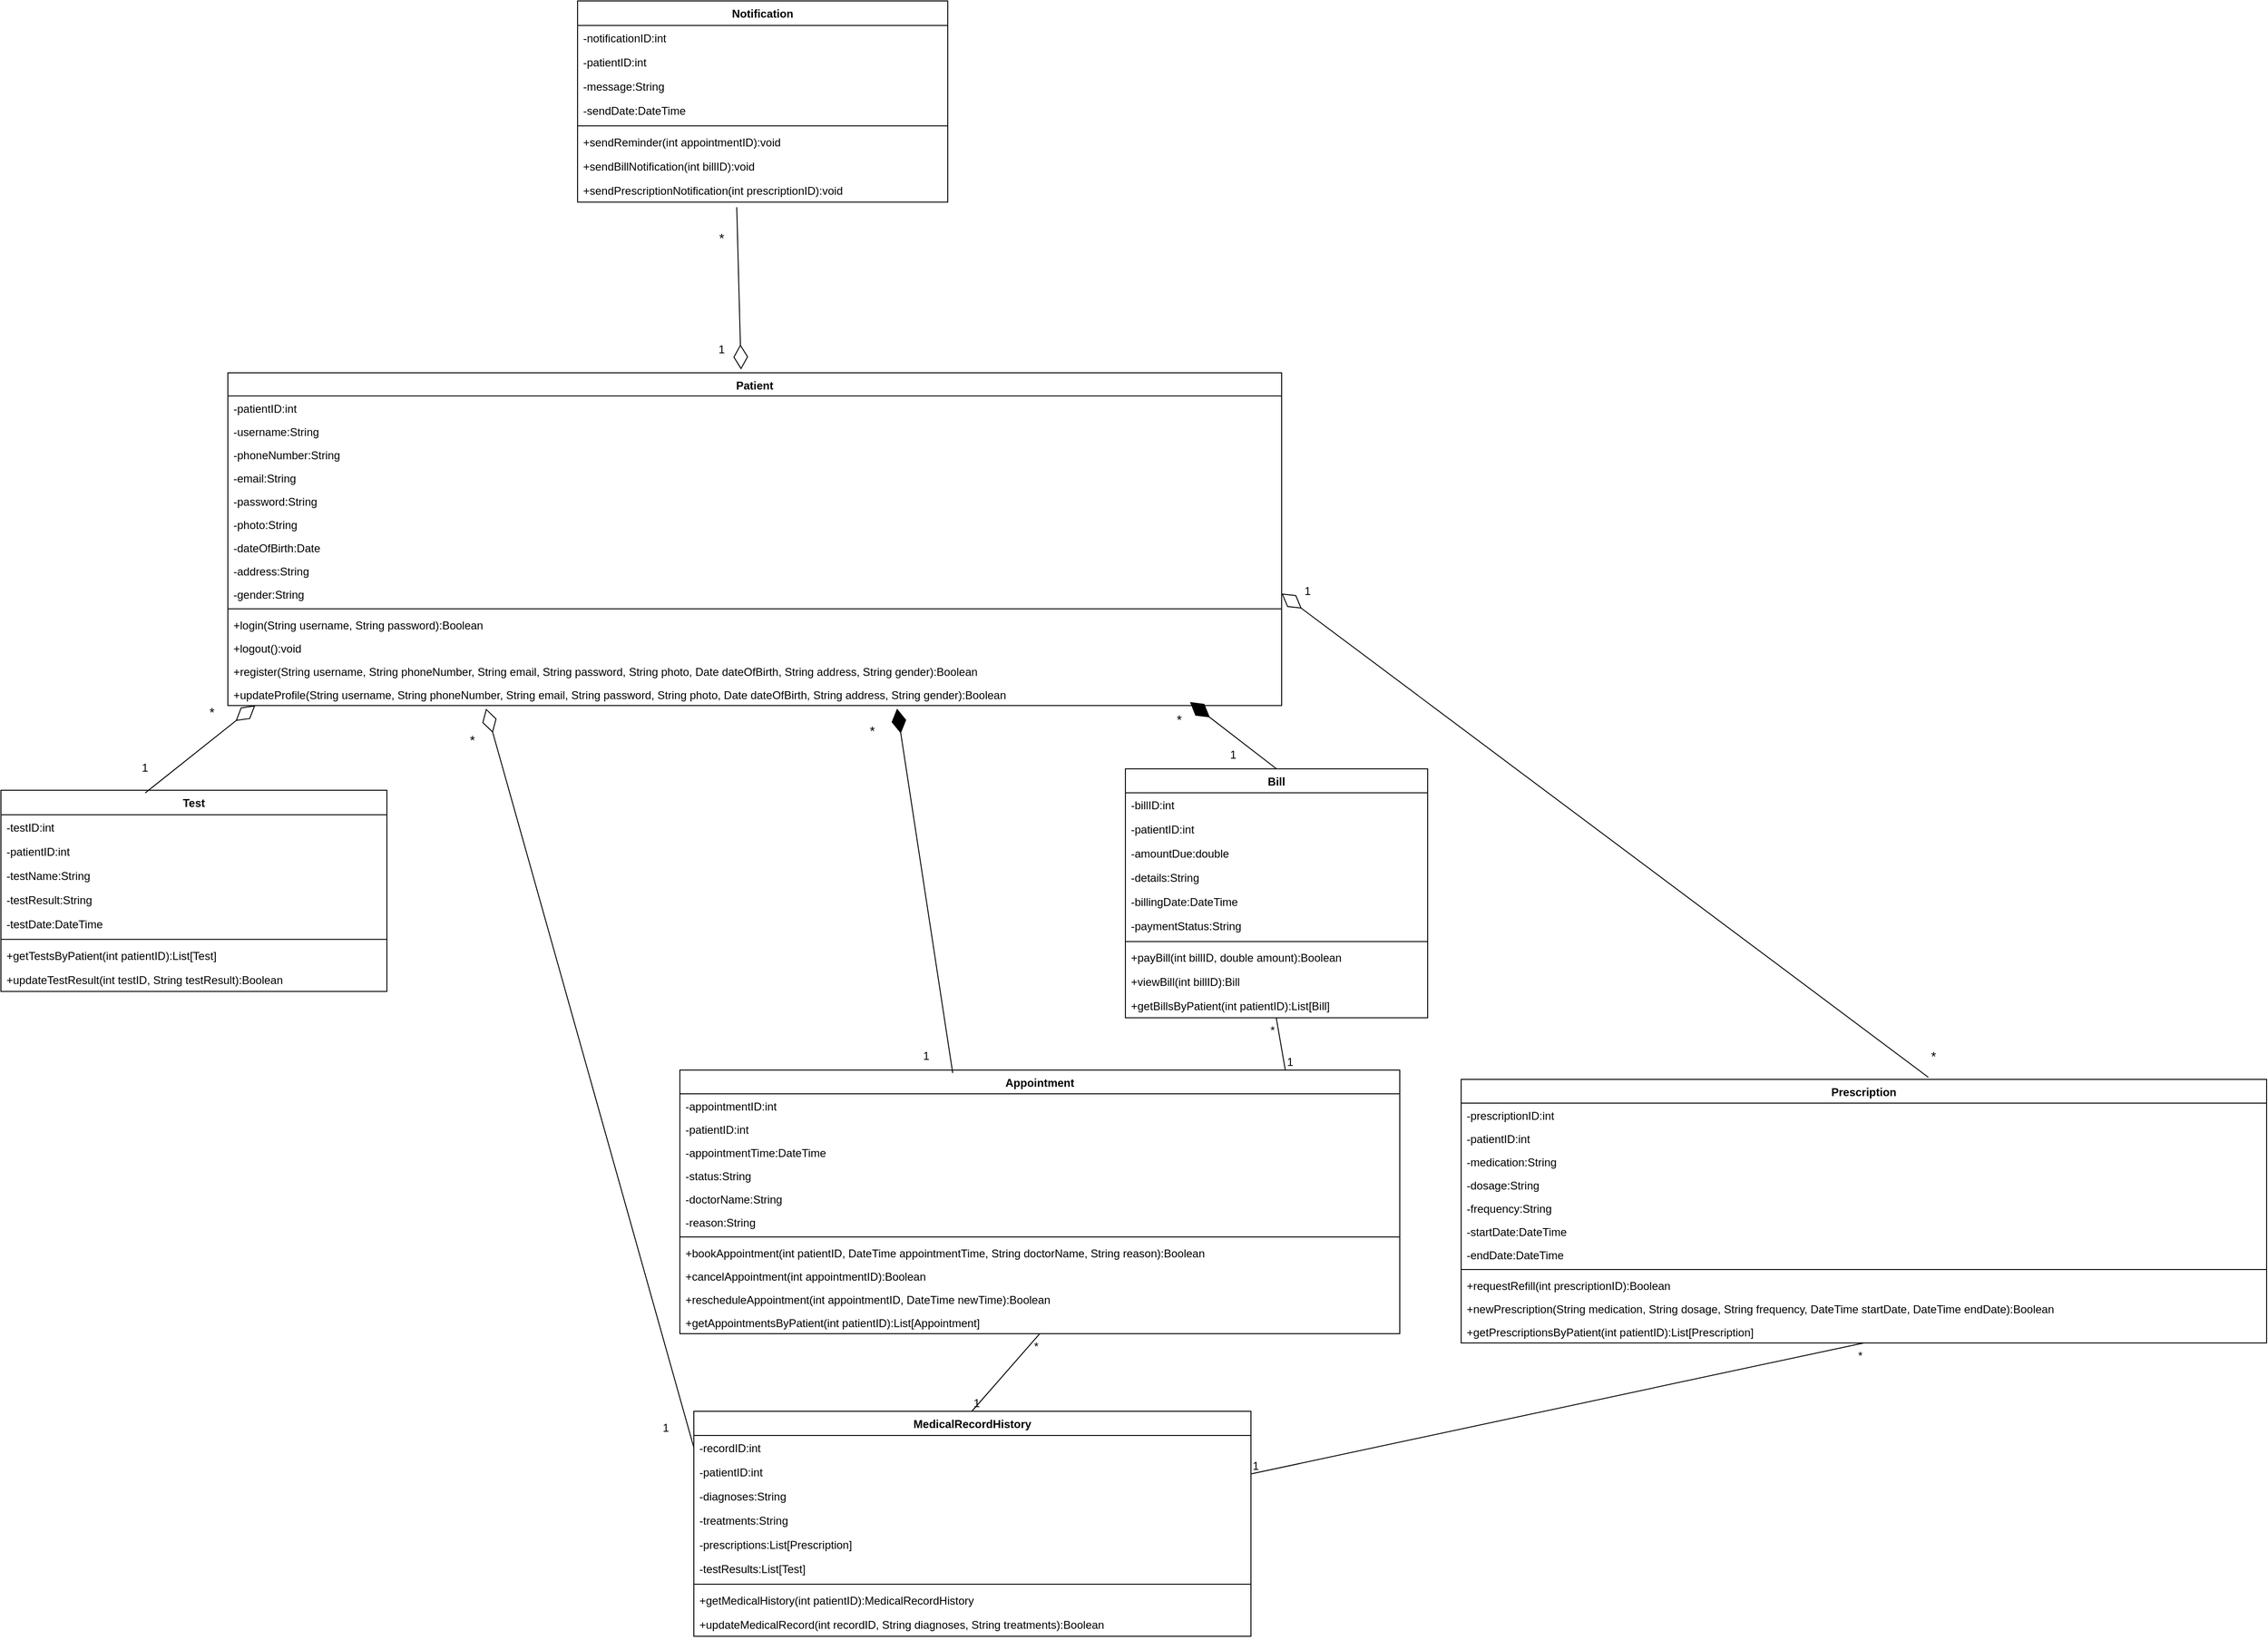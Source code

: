 <mxfile version="22.1.11" type="device">
  <diagram name="第 1 页" id="Pl20I28yWBVB3-L0aCYP">
    <mxGraphModel dx="1195" dy="1791" grid="1" gridSize="10" guides="1" tooltips="1" connect="1" arrows="1" fold="1" page="1" pageScale="1" pageWidth="827" pageHeight="1169" math="0" shadow="0">
      <root>
        <mxCell id="0" />
        <mxCell id="1" parent="0" />
        <mxCell id="skcRQjhj_6bjSyMf3CT0-72" value="Patient" style="swimlane;fontStyle=1;align=center;verticalAlign=top;childLayout=stackLayout;horizontal=1;startSize=24.929;horizontalStack=0;resizeParent=1;resizeParentMax=0;resizeLast=0;collapsible=0;marginBottom=0;" vertex="1" parent="1">
          <mxGeometry x="264" y="20" width="1133" height="357.929" as="geometry" />
        </mxCell>
        <mxCell id="skcRQjhj_6bjSyMf3CT0-73" value="-patientID:int " style="text;strokeColor=none;fillColor=none;align=left;verticalAlign=top;spacingLeft=4;spacingRight=4;overflow=hidden;rotatable=0;points=[[0,0.5],[1,0.5]];portConstraint=eastwest;" vertex="1" parent="skcRQjhj_6bjSyMf3CT0-72">
          <mxGeometry y="24.929" width="1133" height="25" as="geometry" />
        </mxCell>
        <mxCell id="skcRQjhj_6bjSyMf3CT0-74" value="-username:String " style="text;strokeColor=none;fillColor=none;align=left;verticalAlign=top;spacingLeft=4;spacingRight=4;overflow=hidden;rotatable=0;points=[[0,0.5],[1,0.5]];portConstraint=eastwest;" vertex="1" parent="skcRQjhj_6bjSyMf3CT0-72">
          <mxGeometry y="49.929" width="1133" height="25" as="geometry" />
        </mxCell>
        <mxCell id="skcRQjhj_6bjSyMf3CT0-75" value="-phoneNumber:String " style="text;strokeColor=none;fillColor=none;align=left;verticalAlign=top;spacingLeft=4;spacingRight=4;overflow=hidden;rotatable=0;points=[[0,0.5],[1,0.5]];portConstraint=eastwest;" vertex="1" parent="skcRQjhj_6bjSyMf3CT0-72">
          <mxGeometry y="74.929" width="1133" height="25" as="geometry" />
        </mxCell>
        <mxCell id="skcRQjhj_6bjSyMf3CT0-76" value="-email:String " style="text;strokeColor=none;fillColor=none;align=left;verticalAlign=top;spacingLeft=4;spacingRight=4;overflow=hidden;rotatable=0;points=[[0,0.5],[1,0.5]];portConstraint=eastwest;" vertex="1" parent="skcRQjhj_6bjSyMf3CT0-72">
          <mxGeometry y="99.929" width="1133" height="25" as="geometry" />
        </mxCell>
        <mxCell id="skcRQjhj_6bjSyMf3CT0-77" value="-password:String " style="text;strokeColor=none;fillColor=none;align=left;verticalAlign=top;spacingLeft=4;spacingRight=4;overflow=hidden;rotatable=0;points=[[0,0.5],[1,0.5]];portConstraint=eastwest;" vertex="1" parent="skcRQjhj_6bjSyMf3CT0-72">
          <mxGeometry y="124.929" width="1133" height="25" as="geometry" />
        </mxCell>
        <mxCell id="skcRQjhj_6bjSyMf3CT0-78" value="-photo:String " style="text;strokeColor=none;fillColor=none;align=left;verticalAlign=top;spacingLeft=4;spacingRight=4;overflow=hidden;rotatable=0;points=[[0,0.5],[1,0.5]];portConstraint=eastwest;" vertex="1" parent="skcRQjhj_6bjSyMf3CT0-72">
          <mxGeometry y="149.929" width="1133" height="25" as="geometry" />
        </mxCell>
        <mxCell id="skcRQjhj_6bjSyMf3CT0-79" value="-dateOfBirth:Date " style="text;strokeColor=none;fillColor=none;align=left;verticalAlign=top;spacingLeft=4;spacingRight=4;overflow=hidden;rotatable=0;points=[[0,0.5],[1,0.5]];portConstraint=eastwest;" vertex="1" parent="skcRQjhj_6bjSyMf3CT0-72">
          <mxGeometry y="174.929" width="1133" height="25" as="geometry" />
        </mxCell>
        <mxCell id="skcRQjhj_6bjSyMf3CT0-80" value="-address:String " style="text;strokeColor=none;fillColor=none;align=left;verticalAlign=top;spacingLeft=4;spacingRight=4;overflow=hidden;rotatable=0;points=[[0,0.5],[1,0.5]];portConstraint=eastwest;" vertex="1" parent="skcRQjhj_6bjSyMf3CT0-72">
          <mxGeometry y="199.929" width="1133" height="25" as="geometry" />
        </mxCell>
        <mxCell id="skcRQjhj_6bjSyMf3CT0-81" value="-gender:String " style="text;strokeColor=none;fillColor=none;align=left;verticalAlign=top;spacingLeft=4;spacingRight=4;overflow=hidden;rotatable=0;points=[[0,0.5],[1,0.5]];portConstraint=eastwest;" vertex="1" parent="skcRQjhj_6bjSyMf3CT0-72">
          <mxGeometry y="224.929" width="1133" height="25" as="geometry" />
        </mxCell>
        <mxCell id="skcRQjhj_6bjSyMf3CT0-82" style="line;strokeWidth=1;fillColor=none;align=left;verticalAlign=middle;spacingTop=-1;spacingLeft=3;spacingRight=3;rotatable=0;labelPosition=right;points=[];portConstraint=eastwest;strokeColor=inherit;" vertex="1" parent="skcRQjhj_6bjSyMf3CT0-72">
          <mxGeometry y="249.929" width="1133" height="8" as="geometry" />
        </mxCell>
        <mxCell id="skcRQjhj_6bjSyMf3CT0-83" value="+login(String username, String password):Boolean " style="text;strokeColor=none;fillColor=none;align=left;verticalAlign=top;spacingLeft=4;spacingRight=4;overflow=hidden;rotatable=0;points=[[0,0.5],[1,0.5]];portConstraint=eastwest;" vertex="1" parent="skcRQjhj_6bjSyMf3CT0-72">
          <mxGeometry y="257.929" width="1133" height="25" as="geometry" />
        </mxCell>
        <mxCell id="skcRQjhj_6bjSyMf3CT0-84" value="+logout():void " style="text;strokeColor=none;fillColor=none;align=left;verticalAlign=top;spacingLeft=4;spacingRight=4;overflow=hidden;rotatable=0;points=[[0,0.5],[1,0.5]];portConstraint=eastwest;" vertex="1" parent="skcRQjhj_6bjSyMf3CT0-72">
          <mxGeometry y="282.929" width="1133" height="25" as="geometry" />
        </mxCell>
        <mxCell id="skcRQjhj_6bjSyMf3CT0-85" value="+register(String username, String phoneNumber, String email, String password, String photo, Date dateOfBirth, String address, String gender):Boolean " style="text;strokeColor=none;fillColor=none;align=left;verticalAlign=top;spacingLeft=4;spacingRight=4;overflow=hidden;rotatable=0;points=[[0,0.5],[1,0.5]];portConstraint=eastwest;" vertex="1" parent="skcRQjhj_6bjSyMf3CT0-72">
          <mxGeometry y="307.929" width="1133" height="25" as="geometry" />
        </mxCell>
        <mxCell id="skcRQjhj_6bjSyMf3CT0-86" value="+updateProfile(String username, String phoneNumber, String email, String password, String photo, Date dateOfBirth, String address, String gender):Boolean " style="text;strokeColor=none;fillColor=none;align=left;verticalAlign=top;spacingLeft=4;spacingRight=4;overflow=hidden;rotatable=0;points=[[0,0.5],[1,0.5]];portConstraint=eastwest;" vertex="1" parent="skcRQjhj_6bjSyMf3CT0-72">
          <mxGeometry y="332.929" width="1133" height="25" as="geometry" />
        </mxCell>
        <mxCell id="skcRQjhj_6bjSyMf3CT0-87" value="Test" style="swimlane;fontStyle=1;align=center;verticalAlign=top;childLayout=stackLayout;horizontal=1;startSize=26.375;horizontalStack=0;resizeParent=1;resizeParentMax=0;resizeLast=0;collapsible=0;marginBottom=0;" vertex="1" parent="1">
          <mxGeometry x="20" y="469" width="415" height="216.375" as="geometry" />
        </mxCell>
        <mxCell id="skcRQjhj_6bjSyMf3CT0-88" value="-testID:int " style="text;strokeColor=none;fillColor=none;align=left;verticalAlign=top;spacingLeft=4;spacingRight=4;overflow=hidden;rotatable=0;points=[[0,0.5],[1,0.5]];portConstraint=eastwest;" vertex="1" parent="skcRQjhj_6bjSyMf3CT0-87">
          <mxGeometry y="26.375" width="415" height="26" as="geometry" />
        </mxCell>
        <mxCell id="skcRQjhj_6bjSyMf3CT0-89" value="-patientID:int " style="text;strokeColor=none;fillColor=none;align=left;verticalAlign=top;spacingLeft=4;spacingRight=4;overflow=hidden;rotatable=0;points=[[0,0.5],[1,0.5]];portConstraint=eastwest;" vertex="1" parent="skcRQjhj_6bjSyMf3CT0-87">
          <mxGeometry y="52.375" width="415" height="26" as="geometry" />
        </mxCell>
        <mxCell id="skcRQjhj_6bjSyMf3CT0-90" value="-testName:String " style="text;strokeColor=none;fillColor=none;align=left;verticalAlign=top;spacingLeft=4;spacingRight=4;overflow=hidden;rotatable=0;points=[[0,0.5],[1,0.5]];portConstraint=eastwest;" vertex="1" parent="skcRQjhj_6bjSyMf3CT0-87">
          <mxGeometry y="78.375" width="415" height="26" as="geometry" />
        </mxCell>
        <mxCell id="skcRQjhj_6bjSyMf3CT0-91" value="-testResult:String " style="text;strokeColor=none;fillColor=none;align=left;verticalAlign=top;spacingLeft=4;spacingRight=4;overflow=hidden;rotatable=0;points=[[0,0.5],[1,0.5]];portConstraint=eastwest;" vertex="1" parent="skcRQjhj_6bjSyMf3CT0-87">
          <mxGeometry y="104.375" width="415" height="26" as="geometry" />
        </mxCell>
        <mxCell id="skcRQjhj_6bjSyMf3CT0-92" value="-testDate:DateTime " style="text;strokeColor=none;fillColor=none;align=left;verticalAlign=top;spacingLeft=4;spacingRight=4;overflow=hidden;rotatable=0;points=[[0,0.5],[1,0.5]];portConstraint=eastwest;" vertex="1" parent="skcRQjhj_6bjSyMf3CT0-87">
          <mxGeometry y="130.375" width="415" height="26" as="geometry" />
        </mxCell>
        <mxCell id="skcRQjhj_6bjSyMf3CT0-93" style="line;strokeWidth=1;fillColor=none;align=left;verticalAlign=middle;spacingTop=-1;spacingLeft=3;spacingRight=3;rotatable=0;labelPosition=right;points=[];portConstraint=eastwest;strokeColor=inherit;" vertex="1" parent="skcRQjhj_6bjSyMf3CT0-87">
          <mxGeometry y="156.375" width="415" height="8" as="geometry" />
        </mxCell>
        <mxCell id="skcRQjhj_6bjSyMf3CT0-94" value="+getTestsByPatient(int patientID):List[Test] " style="text;strokeColor=none;fillColor=none;align=left;verticalAlign=top;spacingLeft=4;spacingRight=4;overflow=hidden;rotatable=0;points=[[0,0.5],[1,0.5]];portConstraint=eastwest;" vertex="1" parent="skcRQjhj_6bjSyMf3CT0-87">
          <mxGeometry y="164.375" width="415" height="26" as="geometry" />
        </mxCell>
        <mxCell id="skcRQjhj_6bjSyMf3CT0-95" value="+updateTestResult(int testID, String testResult):Boolean " style="text;strokeColor=none;fillColor=none;align=left;verticalAlign=top;spacingLeft=4;spacingRight=4;overflow=hidden;rotatable=0;points=[[0,0.5],[1,0.5]];portConstraint=eastwest;" vertex="1" parent="skcRQjhj_6bjSyMf3CT0-87">
          <mxGeometry y="190.375" width="415" height="26" as="geometry" />
        </mxCell>
        <mxCell id="skcRQjhj_6bjSyMf3CT0-96" value="Bill" style="swimlane;fontStyle=1;align=center;verticalAlign=top;childLayout=stackLayout;horizontal=1;startSize=25.7;horizontalStack=0;resizeParent=1;resizeParentMax=0;resizeLast=0;collapsible=0;marginBottom=0;" vertex="1" parent="1">
          <mxGeometry x="1229" y="446" width="325" height="267.7" as="geometry" />
        </mxCell>
        <mxCell id="skcRQjhj_6bjSyMf3CT0-97" value="-billID:int" style="text;strokeColor=none;fillColor=none;align=left;verticalAlign=top;spacingLeft=4;spacingRight=4;overflow=hidden;rotatable=0;points=[[0,0.5],[1,0.5]];portConstraint=eastwest;" vertex="1" parent="skcRQjhj_6bjSyMf3CT0-96">
          <mxGeometry y="25.7" width="325" height="26" as="geometry" />
        </mxCell>
        <mxCell id="skcRQjhj_6bjSyMf3CT0-98" value="-patientID:int " style="text;strokeColor=none;fillColor=none;align=left;verticalAlign=top;spacingLeft=4;spacingRight=4;overflow=hidden;rotatable=0;points=[[0,0.5],[1,0.5]];portConstraint=eastwest;" vertex="1" parent="skcRQjhj_6bjSyMf3CT0-96">
          <mxGeometry y="51.7" width="325" height="26" as="geometry" />
        </mxCell>
        <mxCell id="skcRQjhj_6bjSyMf3CT0-99" value="-amountDue:double " style="text;strokeColor=none;fillColor=none;align=left;verticalAlign=top;spacingLeft=4;spacingRight=4;overflow=hidden;rotatable=0;points=[[0,0.5],[1,0.5]];portConstraint=eastwest;" vertex="1" parent="skcRQjhj_6bjSyMf3CT0-96">
          <mxGeometry y="77.7" width="325" height="26" as="geometry" />
        </mxCell>
        <mxCell id="skcRQjhj_6bjSyMf3CT0-100" value="-details:String " style="text;strokeColor=none;fillColor=none;align=left;verticalAlign=top;spacingLeft=4;spacingRight=4;overflow=hidden;rotatable=0;points=[[0,0.5],[1,0.5]];portConstraint=eastwest;" vertex="1" parent="skcRQjhj_6bjSyMf3CT0-96">
          <mxGeometry y="103.7" width="325" height="26" as="geometry" />
        </mxCell>
        <mxCell id="skcRQjhj_6bjSyMf3CT0-101" value="-billingDate:DateTime " style="text;strokeColor=none;fillColor=none;align=left;verticalAlign=top;spacingLeft=4;spacingRight=4;overflow=hidden;rotatable=0;points=[[0,0.5],[1,0.5]];portConstraint=eastwest;" vertex="1" parent="skcRQjhj_6bjSyMf3CT0-96">
          <mxGeometry y="129.7" width="325" height="26" as="geometry" />
        </mxCell>
        <mxCell id="skcRQjhj_6bjSyMf3CT0-102" value="-paymentStatus:String " style="text;strokeColor=none;fillColor=none;align=left;verticalAlign=top;spacingLeft=4;spacingRight=4;overflow=hidden;rotatable=0;points=[[0,0.5],[1,0.5]];portConstraint=eastwest;" vertex="1" parent="skcRQjhj_6bjSyMf3CT0-96">
          <mxGeometry y="155.7" width="325" height="26" as="geometry" />
        </mxCell>
        <mxCell id="skcRQjhj_6bjSyMf3CT0-103" style="line;strokeWidth=1;fillColor=none;align=left;verticalAlign=middle;spacingTop=-1;spacingLeft=3;spacingRight=3;rotatable=0;labelPosition=right;points=[];portConstraint=eastwest;strokeColor=inherit;" vertex="1" parent="skcRQjhj_6bjSyMf3CT0-96">
          <mxGeometry y="181.7" width="325" height="8" as="geometry" />
        </mxCell>
        <mxCell id="skcRQjhj_6bjSyMf3CT0-104" value="+payBill(int billID, double amount):Boolean " style="text;strokeColor=none;fillColor=none;align=left;verticalAlign=top;spacingLeft=4;spacingRight=4;overflow=hidden;rotatable=0;points=[[0,0.5],[1,0.5]];portConstraint=eastwest;" vertex="1" parent="skcRQjhj_6bjSyMf3CT0-96">
          <mxGeometry y="189.7" width="325" height="26" as="geometry" />
        </mxCell>
        <mxCell id="skcRQjhj_6bjSyMf3CT0-105" value="+viewBill(int billID):Bill " style="text;strokeColor=none;fillColor=none;align=left;verticalAlign=top;spacingLeft=4;spacingRight=4;overflow=hidden;rotatable=0;points=[[0,0.5],[1,0.5]];portConstraint=eastwest;" vertex="1" parent="skcRQjhj_6bjSyMf3CT0-96">
          <mxGeometry y="215.7" width="325" height="26" as="geometry" />
        </mxCell>
        <mxCell id="skcRQjhj_6bjSyMf3CT0-106" value="+getBillsByPatient(int patientID):List[Bill] " style="text;strokeColor=none;fillColor=none;align=left;verticalAlign=top;spacingLeft=4;spacingRight=4;overflow=hidden;rotatable=0;points=[[0,0.5],[1,0.5]];portConstraint=eastwest;" vertex="1" parent="skcRQjhj_6bjSyMf3CT0-96">
          <mxGeometry y="241.7" width="325" height="26" as="geometry" />
        </mxCell>
        <mxCell id="skcRQjhj_6bjSyMf3CT0-107" value="Prescription" style="swimlane;fontStyle=1;align=center;verticalAlign=top;childLayout=stackLayout;horizontal=1;startSize=25.455;horizontalStack=0;resizeParent=1;resizeParentMax=0;resizeLast=0;collapsible=0;marginBottom=0;" vertex="1" parent="1">
          <mxGeometry x="1590" y="780" width="866" height="283.455" as="geometry" />
        </mxCell>
        <mxCell id="skcRQjhj_6bjSyMf3CT0-108" value="-prescriptionID:int " style="text;strokeColor=none;fillColor=none;align=left;verticalAlign=top;spacingLeft=4;spacingRight=4;overflow=hidden;rotatable=0;points=[[0,0.5],[1,0.5]];portConstraint=eastwest;" vertex="1" parent="skcRQjhj_6bjSyMf3CT0-107">
          <mxGeometry y="25.455" width="866" height="25" as="geometry" />
        </mxCell>
        <mxCell id="skcRQjhj_6bjSyMf3CT0-109" value="-patientID:int " style="text;strokeColor=none;fillColor=none;align=left;verticalAlign=top;spacingLeft=4;spacingRight=4;overflow=hidden;rotatable=0;points=[[0,0.5],[1,0.5]];portConstraint=eastwest;" vertex="1" parent="skcRQjhj_6bjSyMf3CT0-107">
          <mxGeometry y="50.455" width="866" height="25" as="geometry" />
        </mxCell>
        <mxCell id="skcRQjhj_6bjSyMf3CT0-110" value="-medication:String " style="text;strokeColor=none;fillColor=none;align=left;verticalAlign=top;spacingLeft=4;spacingRight=4;overflow=hidden;rotatable=0;points=[[0,0.5],[1,0.5]];portConstraint=eastwest;" vertex="1" parent="skcRQjhj_6bjSyMf3CT0-107">
          <mxGeometry y="75.455" width="866" height="25" as="geometry" />
        </mxCell>
        <mxCell id="skcRQjhj_6bjSyMf3CT0-111" value="-dosage:String " style="text;strokeColor=none;fillColor=none;align=left;verticalAlign=top;spacingLeft=4;spacingRight=4;overflow=hidden;rotatable=0;points=[[0,0.5],[1,0.5]];portConstraint=eastwest;" vertex="1" parent="skcRQjhj_6bjSyMf3CT0-107">
          <mxGeometry y="100.455" width="866" height="25" as="geometry" />
        </mxCell>
        <mxCell id="skcRQjhj_6bjSyMf3CT0-112" value="-frequency:String " style="text;strokeColor=none;fillColor=none;align=left;verticalAlign=top;spacingLeft=4;spacingRight=4;overflow=hidden;rotatable=0;points=[[0,0.5],[1,0.5]];portConstraint=eastwest;" vertex="1" parent="skcRQjhj_6bjSyMf3CT0-107">
          <mxGeometry y="125.455" width="866" height="25" as="geometry" />
        </mxCell>
        <mxCell id="skcRQjhj_6bjSyMf3CT0-113" value="-startDate:DateTime " style="text;strokeColor=none;fillColor=none;align=left;verticalAlign=top;spacingLeft=4;spacingRight=4;overflow=hidden;rotatable=0;points=[[0,0.5],[1,0.5]];portConstraint=eastwest;" vertex="1" parent="skcRQjhj_6bjSyMf3CT0-107">
          <mxGeometry y="150.455" width="866" height="25" as="geometry" />
        </mxCell>
        <mxCell id="skcRQjhj_6bjSyMf3CT0-114" value="-endDate:DateTime " style="text;strokeColor=none;fillColor=none;align=left;verticalAlign=top;spacingLeft=4;spacingRight=4;overflow=hidden;rotatable=0;points=[[0,0.5],[1,0.5]];portConstraint=eastwest;" vertex="1" parent="skcRQjhj_6bjSyMf3CT0-107">
          <mxGeometry y="175.455" width="866" height="25" as="geometry" />
        </mxCell>
        <mxCell id="skcRQjhj_6bjSyMf3CT0-115" style="line;strokeWidth=1;fillColor=none;align=left;verticalAlign=middle;spacingTop=-1;spacingLeft=3;spacingRight=3;rotatable=0;labelPosition=right;points=[];portConstraint=eastwest;strokeColor=inherit;" vertex="1" parent="skcRQjhj_6bjSyMf3CT0-107">
          <mxGeometry y="200.455" width="866" height="8" as="geometry" />
        </mxCell>
        <mxCell id="skcRQjhj_6bjSyMf3CT0-116" value="+requestRefill(int prescriptionID):Boolean " style="text;strokeColor=none;fillColor=none;align=left;verticalAlign=top;spacingLeft=4;spacingRight=4;overflow=hidden;rotatable=0;points=[[0,0.5],[1,0.5]];portConstraint=eastwest;" vertex="1" parent="skcRQjhj_6bjSyMf3CT0-107">
          <mxGeometry y="208.455" width="866" height="25" as="geometry" />
        </mxCell>
        <mxCell id="skcRQjhj_6bjSyMf3CT0-117" value="+newPrescription(String medication, String dosage, String frequency, DateTime startDate, DateTime endDate):Boolean " style="text;strokeColor=none;fillColor=none;align=left;verticalAlign=top;spacingLeft=4;spacingRight=4;overflow=hidden;rotatable=0;points=[[0,0.5],[1,0.5]];portConstraint=eastwest;" vertex="1" parent="skcRQjhj_6bjSyMf3CT0-107">
          <mxGeometry y="233.455" width="866" height="25" as="geometry" />
        </mxCell>
        <mxCell id="skcRQjhj_6bjSyMf3CT0-118" value="+getPrescriptionsByPatient(int patientID):List[Prescription] " style="text;strokeColor=none;fillColor=none;align=left;verticalAlign=top;spacingLeft=4;spacingRight=4;overflow=hidden;rotatable=0;points=[[0,0.5],[1,0.5]];portConstraint=eastwest;" vertex="1" parent="skcRQjhj_6bjSyMf3CT0-107">
          <mxGeometry y="258.455" width="866" height="25" as="geometry" />
        </mxCell>
        <mxCell id="skcRQjhj_6bjSyMf3CT0-119" value="MedicalRecordHistory" style="swimlane;fontStyle=1;align=center;verticalAlign=top;childLayout=stackLayout;horizontal=1;startSize=26;horizontalStack=0;resizeParent=1;resizeParentMax=0;resizeLast=0;collapsible=0;marginBottom=0;" vertex="1" parent="1">
          <mxGeometry x="765" y="1137" width="599" height="242" as="geometry" />
        </mxCell>
        <mxCell id="skcRQjhj_6bjSyMf3CT0-120" value="-recordID:int" style="text;strokeColor=none;fillColor=none;align=left;verticalAlign=top;spacingLeft=4;spacingRight=4;overflow=hidden;rotatable=0;points=[[0,0.5],[1,0.5]];portConstraint=eastwest;" vertex="1" parent="skcRQjhj_6bjSyMf3CT0-119">
          <mxGeometry y="26" width="599" height="26" as="geometry" />
        </mxCell>
        <mxCell id="skcRQjhj_6bjSyMf3CT0-121" value="-patientID:int " style="text;strokeColor=none;fillColor=none;align=left;verticalAlign=top;spacingLeft=4;spacingRight=4;overflow=hidden;rotatable=0;points=[[0,0.5],[1,0.5]];portConstraint=eastwest;" vertex="1" parent="skcRQjhj_6bjSyMf3CT0-119">
          <mxGeometry y="52" width="599" height="26" as="geometry" />
        </mxCell>
        <mxCell id="skcRQjhj_6bjSyMf3CT0-122" value="-diagnoses:String " style="text;strokeColor=none;fillColor=none;align=left;verticalAlign=top;spacingLeft=4;spacingRight=4;overflow=hidden;rotatable=0;points=[[0,0.5],[1,0.5]];portConstraint=eastwest;" vertex="1" parent="skcRQjhj_6bjSyMf3CT0-119">
          <mxGeometry y="78" width="599" height="26" as="geometry" />
        </mxCell>
        <mxCell id="skcRQjhj_6bjSyMf3CT0-123" value="-treatments:String " style="text;strokeColor=none;fillColor=none;align=left;verticalAlign=top;spacingLeft=4;spacingRight=4;overflow=hidden;rotatable=0;points=[[0,0.5],[1,0.5]];portConstraint=eastwest;" vertex="1" parent="skcRQjhj_6bjSyMf3CT0-119">
          <mxGeometry y="104" width="599" height="26" as="geometry" />
        </mxCell>
        <mxCell id="skcRQjhj_6bjSyMf3CT0-124" value="-prescriptions:List[Prescription] " style="text;strokeColor=none;fillColor=none;align=left;verticalAlign=top;spacingLeft=4;spacingRight=4;overflow=hidden;rotatable=0;points=[[0,0.5],[1,0.5]];portConstraint=eastwest;" vertex="1" parent="skcRQjhj_6bjSyMf3CT0-119">
          <mxGeometry y="130" width="599" height="26" as="geometry" />
        </mxCell>
        <mxCell id="skcRQjhj_6bjSyMf3CT0-125" value="-testResults:List[Test] " style="text;strokeColor=none;fillColor=none;align=left;verticalAlign=top;spacingLeft=4;spacingRight=4;overflow=hidden;rotatable=0;points=[[0,0.5],[1,0.5]];portConstraint=eastwest;" vertex="1" parent="skcRQjhj_6bjSyMf3CT0-119">
          <mxGeometry y="156" width="599" height="26" as="geometry" />
        </mxCell>
        <mxCell id="skcRQjhj_6bjSyMf3CT0-126" style="line;strokeWidth=1;fillColor=none;align=left;verticalAlign=middle;spacingTop=-1;spacingLeft=3;spacingRight=3;rotatable=0;labelPosition=right;points=[];portConstraint=eastwest;strokeColor=inherit;" vertex="1" parent="skcRQjhj_6bjSyMf3CT0-119">
          <mxGeometry y="182" width="599" height="8" as="geometry" />
        </mxCell>
        <mxCell id="skcRQjhj_6bjSyMf3CT0-127" value="+getMedicalHistory(int patientID):MedicalRecordHistory " style="text;strokeColor=none;fillColor=none;align=left;verticalAlign=top;spacingLeft=4;spacingRight=4;overflow=hidden;rotatable=0;points=[[0,0.5],[1,0.5]];portConstraint=eastwest;" vertex="1" parent="skcRQjhj_6bjSyMf3CT0-119">
          <mxGeometry y="190" width="599" height="26" as="geometry" />
        </mxCell>
        <mxCell id="skcRQjhj_6bjSyMf3CT0-128" value="+updateMedicalRecord(int recordID, String diagnoses, String treatments):Boolean " style="text;strokeColor=none;fillColor=none;align=left;verticalAlign=top;spacingLeft=4;spacingRight=4;overflow=hidden;rotatable=0;points=[[0,0.5],[1,0.5]];portConstraint=eastwest;" vertex="1" parent="skcRQjhj_6bjSyMf3CT0-119">
          <mxGeometry y="216" width="599" height="26" as="geometry" />
        </mxCell>
        <mxCell id="skcRQjhj_6bjSyMf3CT0-129" value="Appointment" style="swimlane;fontStyle=1;align=center;verticalAlign=top;childLayout=stackLayout;horizontal=1;startSize=25.455;horizontalStack=0;resizeParent=1;resizeParentMax=0;resizeLast=0;collapsible=0;marginBottom=0;" vertex="1" parent="1">
          <mxGeometry x="750" y="770" width="774" height="283.455" as="geometry" />
        </mxCell>
        <mxCell id="skcRQjhj_6bjSyMf3CT0-130" value="-appointmentID:int" style="text;strokeColor=none;fillColor=none;align=left;verticalAlign=top;spacingLeft=4;spacingRight=4;overflow=hidden;rotatable=0;points=[[0,0.5],[1,0.5]];portConstraint=eastwest;" vertex="1" parent="skcRQjhj_6bjSyMf3CT0-129">
          <mxGeometry y="25.455" width="774" height="25" as="geometry" />
        </mxCell>
        <mxCell id="skcRQjhj_6bjSyMf3CT0-131" value="-patientID:int" style="text;strokeColor=none;fillColor=none;align=left;verticalAlign=top;spacingLeft=4;spacingRight=4;overflow=hidden;rotatable=0;points=[[0,0.5],[1,0.5]];portConstraint=eastwest;" vertex="1" parent="skcRQjhj_6bjSyMf3CT0-129">
          <mxGeometry y="50.455" width="774" height="25" as="geometry" />
        </mxCell>
        <mxCell id="skcRQjhj_6bjSyMf3CT0-132" value="-appointmentTime:DateTime " style="text;strokeColor=none;fillColor=none;align=left;verticalAlign=top;spacingLeft=4;spacingRight=4;overflow=hidden;rotatable=0;points=[[0,0.5],[1,0.5]];portConstraint=eastwest;" vertex="1" parent="skcRQjhj_6bjSyMf3CT0-129">
          <mxGeometry y="75.455" width="774" height="25" as="geometry" />
        </mxCell>
        <mxCell id="skcRQjhj_6bjSyMf3CT0-133" value="-status:String " style="text;strokeColor=none;fillColor=none;align=left;verticalAlign=top;spacingLeft=4;spacingRight=4;overflow=hidden;rotatable=0;points=[[0,0.5],[1,0.5]];portConstraint=eastwest;" vertex="1" parent="skcRQjhj_6bjSyMf3CT0-129">
          <mxGeometry y="100.455" width="774" height="25" as="geometry" />
        </mxCell>
        <mxCell id="skcRQjhj_6bjSyMf3CT0-134" value="-doctorName:String " style="text;strokeColor=none;fillColor=none;align=left;verticalAlign=top;spacingLeft=4;spacingRight=4;overflow=hidden;rotatable=0;points=[[0,0.5],[1,0.5]];portConstraint=eastwest;" vertex="1" parent="skcRQjhj_6bjSyMf3CT0-129">
          <mxGeometry y="125.455" width="774" height="25" as="geometry" />
        </mxCell>
        <mxCell id="skcRQjhj_6bjSyMf3CT0-135" value="-reason:String " style="text;strokeColor=none;fillColor=none;align=left;verticalAlign=top;spacingLeft=4;spacingRight=4;overflow=hidden;rotatable=0;points=[[0,0.5],[1,0.5]];portConstraint=eastwest;" vertex="1" parent="skcRQjhj_6bjSyMf3CT0-129">
          <mxGeometry y="150.455" width="774" height="25" as="geometry" />
        </mxCell>
        <mxCell id="skcRQjhj_6bjSyMf3CT0-136" style="line;strokeWidth=1;fillColor=none;align=left;verticalAlign=middle;spacingTop=-1;spacingLeft=3;spacingRight=3;rotatable=0;labelPosition=right;points=[];portConstraint=eastwest;strokeColor=inherit;" vertex="1" parent="skcRQjhj_6bjSyMf3CT0-129">
          <mxGeometry y="175.455" width="774" height="8" as="geometry" />
        </mxCell>
        <mxCell id="skcRQjhj_6bjSyMf3CT0-137" value="+bookAppointment(int patientID, DateTime appointmentTime, String doctorName, String reason):Boolean " style="text;strokeColor=none;fillColor=none;align=left;verticalAlign=top;spacingLeft=4;spacingRight=4;overflow=hidden;rotatable=0;points=[[0,0.5],[1,0.5]];portConstraint=eastwest;" vertex="1" parent="skcRQjhj_6bjSyMf3CT0-129">
          <mxGeometry y="183.455" width="774" height="25" as="geometry" />
        </mxCell>
        <mxCell id="skcRQjhj_6bjSyMf3CT0-138" value="+cancelAppointment(int appointmentID):Boolean " style="text;strokeColor=none;fillColor=none;align=left;verticalAlign=top;spacingLeft=4;spacingRight=4;overflow=hidden;rotatable=0;points=[[0,0.5],[1,0.5]];portConstraint=eastwest;" vertex="1" parent="skcRQjhj_6bjSyMf3CT0-129">
          <mxGeometry y="208.455" width="774" height="25" as="geometry" />
        </mxCell>
        <mxCell id="skcRQjhj_6bjSyMf3CT0-139" value="+rescheduleAppointment(int appointmentID, DateTime newTime):Boolean " style="text;strokeColor=none;fillColor=none;align=left;verticalAlign=top;spacingLeft=4;spacingRight=4;overflow=hidden;rotatable=0;points=[[0,0.5],[1,0.5]];portConstraint=eastwest;" vertex="1" parent="skcRQjhj_6bjSyMf3CT0-129">
          <mxGeometry y="233.455" width="774" height="25" as="geometry" />
        </mxCell>
        <mxCell id="skcRQjhj_6bjSyMf3CT0-140" value="+getAppointmentsByPatient(int patientID):List[Appointment] " style="text;strokeColor=none;fillColor=none;align=left;verticalAlign=top;spacingLeft=4;spacingRight=4;overflow=hidden;rotatable=0;points=[[0,0.5],[1,0.5]];portConstraint=eastwest;" vertex="1" parent="skcRQjhj_6bjSyMf3CT0-129">
          <mxGeometry y="258.455" width="774" height="25" as="geometry" />
        </mxCell>
        <mxCell id="skcRQjhj_6bjSyMf3CT0-141" value="Notification" style="swimlane;fontStyle=1;align=center;verticalAlign=top;childLayout=stackLayout;horizontal=1;startSize=26.375;horizontalStack=0;resizeParent=1;resizeParentMax=0;resizeLast=0;collapsible=0;marginBottom=0;" vertex="1" parent="1">
          <mxGeometry x="640" y="-380" width="398" height="216.375" as="geometry" />
        </mxCell>
        <mxCell id="skcRQjhj_6bjSyMf3CT0-142" value="-notificationID:int " style="text;strokeColor=none;fillColor=none;align=left;verticalAlign=top;spacingLeft=4;spacingRight=4;overflow=hidden;rotatable=0;points=[[0,0.5],[1,0.5]];portConstraint=eastwest;" vertex="1" parent="skcRQjhj_6bjSyMf3CT0-141">
          <mxGeometry y="26.375" width="398" height="26" as="geometry" />
        </mxCell>
        <mxCell id="skcRQjhj_6bjSyMf3CT0-143" value="-patientID:int " style="text;strokeColor=none;fillColor=none;align=left;verticalAlign=top;spacingLeft=4;spacingRight=4;overflow=hidden;rotatable=0;points=[[0,0.5],[1,0.5]];portConstraint=eastwest;" vertex="1" parent="skcRQjhj_6bjSyMf3CT0-141">
          <mxGeometry y="52.375" width="398" height="26" as="geometry" />
        </mxCell>
        <mxCell id="skcRQjhj_6bjSyMf3CT0-144" value="-message:String " style="text;strokeColor=none;fillColor=none;align=left;verticalAlign=top;spacingLeft=4;spacingRight=4;overflow=hidden;rotatable=0;points=[[0,0.5],[1,0.5]];portConstraint=eastwest;" vertex="1" parent="skcRQjhj_6bjSyMf3CT0-141">
          <mxGeometry y="78.375" width="398" height="26" as="geometry" />
        </mxCell>
        <mxCell id="skcRQjhj_6bjSyMf3CT0-145" value="-sendDate:DateTime " style="text;strokeColor=none;fillColor=none;align=left;verticalAlign=top;spacingLeft=4;spacingRight=4;overflow=hidden;rotatable=0;points=[[0,0.5],[1,0.5]];portConstraint=eastwest;" vertex="1" parent="skcRQjhj_6bjSyMf3CT0-141">
          <mxGeometry y="104.375" width="398" height="26" as="geometry" />
        </mxCell>
        <mxCell id="skcRQjhj_6bjSyMf3CT0-146" style="line;strokeWidth=1;fillColor=none;align=left;verticalAlign=middle;spacingTop=-1;spacingLeft=3;spacingRight=3;rotatable=0;labelPosition=right;points=[];portConstraint=eastwest;strokeColor=inherit;" vertex="1" parent="skcRQjhj_6bjSyMf3CT0-141">
          <mxGeometry y="130.375" width="398" height="8" as="geometry" />
        </mxCell>
        <mxCell id="skcRQjhj_6bjSyMf3CT0-147" value="+sendReminder(int appointmentID):void " style="text;strokeColor=none;fillColor=none;align=left;verticalAlign=top;spacingLeft=4;spacingRight=4;overflow=hidden;rotatable=0;points=[[0,0.5],[1,0.5]];portConstraint=eastwest;" vertex="1" parent="skcRQjhj_6bjSyMf3CT0-141">
          <mxGeometry y="138.375" width="398" height="26" as="geometry" />
        </mxCell>
        <mxCell id="skcRQjhj_6bjSyMf3CT0-148" value="+sendBillNotification(int billID):void " style="text;strokeColor=none;fillColor=none;align=left;verticalAlign=top;spacingLeft=4;spacingRight=4;overflow=hidden;rotatable=0;points=[[0,0.5],[1,0.5]];portConstraint=eastwest;" vertex="1" parent="skcRQjhj_6bjSyMf3CT0-141">
          <mxGeometry y="164.375" width="398" height="26" as="geometry" />
        </mxCell>
        <mxCell id="skcRQjhj_6bjSyMf3CT0-149" value="+sendPrescriptionNotification(int prescriptionID):void " style="text;strokeColor=none;fillColor=none;align=left;verticalAlign=top;spacingLeft=4;spacingRight=4;overflow=hidden;rotatable=0;points=[[0,0.5],[1,0.5]];portConstraint=eastwest;" vertex="1" parent="skcRQjhj_6bjSyMf3CT0-141">
          <mxGeometry y="190.375" width="398" height="26" as="geometry" />
        </mxCell>
        <mxCell id="skcRQjhj_6bjSyMf3CT0-168" value="" style="curved=1;startArrow=none;endArrow=none;exitX=0.5;exitY=1;entryX=0.499;entryY=0;rounded=0;" edge="1" parent="1" source="skcRQjhj_6bjSyMf3CT0-129" target="skcRQjhj_6bjSyMf3CT0-119">
          <mxGeometry relative="1" as="geometry">
            <Array as="points" />
          </mxGeometry>
        </mxCell>
        <mxCell id="skcRQjhj_6bjSyMf3CT0-169" value="*" style="edgeLabel;resizable=0;labelBackgroundColor=none;fontSize=12;align=right;verticalAlign=top;" vertex="1" parent="skcRQjhj_6bjSyMf3CT0-168">
          <mxGeometry x="-1" relative="1" as="geometry" />
        </mxCell>
        <mxCell id="skcRQjhj_6bjSyMf3CT0-170" value="1" style="edgeLabel;resizable=0;labelBackgroundColor=none;fontSize=12;align=left;verticalAlign=bottom;" vertex="1" parent="skcRQjhj_6bjSyMf3CT0-168">
          <mxGeometry x="1" relative="1" as="geometry" />
        </mxCell>
        <mxCell id="skcRQjhj_6bjSyMf3CT0-171" value="" style="startArrow=none;endArrow=none;exitX=0.5;exitY=1;entryX=0.999;entryY=0.279;rounded=0;" edge="1" parent="1" source="skcRQjhj_6bjSyMf3CT0-107" target="skcRQjhj_6bjSyMf3CT0-119">
          <mxGeometry relative="1" as="geometry" />
        </mxCell>
        <mxCell id="skcRQjhj_6bjSyMf3CT0-172" value="*" style="edgeLabel;resizable=0;labelBackgroundColor=none;fontSize=12;align=right;verticalAlign=top;" vertex="1" parent="skcRQjhj_6bjSyMf3CT0-171">
          <mxGeometry x="-1" relative="1" as="geometry" />
        </mxCell>
        <mxCell id="skcRQjhj_6bjSyMf3CT0-173" value="1" style="edgeLabel;resizable=0;labelBackgroundColor=none;fontSize=12;align=left;verticalAlign=bottom;" vertex="1" parent="skcRQjhj_6bjSyMf3CT0-171">
          <mxGeometry x="1" relative="1" as="geometry" />
        </mxCell>
        <mxCell id="skcRQjhj_6bjSyMf3CT0-174" value="" style="curved=1;startArrow=none;endArrow=none;exitX=0.499;exitY=1;entryX=0.841;entryY=0;rounded=0;" edge="1" parent="1" source="skcRQjhj_6bjSyMf3CT0-96" target="skcRQjhj_6bjSyMf3CT0-129">
          <mxGeometry relative="1" as="geometry">
            <Array as="points" />
          </mxGeometry>
        </mxCell>
        <mxCell id="skcRQjhj_6bjSyMf3CT0-175" value="*" style="edgeLabel;resizable=0;labelBackgroundColor=none;fontSize=12;align=right;verticalAlign=top;" vertex="1" parent="skcRQjhj_6bjSyMf3CT0-174">
          <mxGeometry x="-1" relative="1" as="geometry" />
        </mxCell>
        <mxCell id="skcRQjhj_6bjSyMf3CT0-176" value="1" style="edgeLabel;resizable=0;labelBackgroundColor=none;fontSize=12;align=left;verticalAlign=bottom;" vertex="1" parent="skcRQjhj_6bjSyMf3CT0-174">
          <mxGeometry x="1" relative="1" as="geometry" />
        </mxCell>
        <mxCell id="skcRQjhj_6bjSyMf3CT0-177" value="" style="endArrow=diamondThin;endFill=0;endSize=24;html=1;rounded=0;entryX=0.487;entryY=-0.01;entryDx=0;entryDy=0;entryPerimeter=0;exitX=0.43;exitY=1.21;exitDx=0;exitDy=0;exitPerimeter=0;" edge="1" parent="1" source="skcRQjhj_6bjSyMf3CT0-149" target="skcRQjhj_6bjSyMf3CT0-72">
          <mxGeometry width="160" relative="1" as="geometry">
            <mxPoint x="670" y="-80" as="sourcePoint" />
            <mxPoint x="830" y="-80" as="targetPoint" />
          </mxGeometry>
        </mxCell>
        <mxCell id="skcRQjhj_6bjSyMf3CT0-179" value="1" style="text;html=1;strokeColor=none;fillColor=none;align=center;verticalAlign=middle;whiteSpace=wrap;rounded=0;" vertex="1" parent="1">
          <mxGeometry x="780" y="-20" width="30" height="30" as="geometry" />
        </mxCell>
        <mxCell id="skcRQjhj_6bjSyMf3CT0-180" value="&lt;font style=&quot;font-size: 14px;&quot;&gt;*&lt;/font&gt;" style="text;html=1;strokeColor=none;fillColor=none;align=center;verticalAlign=middle;whiteSpace=wrap;rounded=0;" vertex="1" parent="1">
          <mxGeometry x="780" y="-140" width="30" height="30" as="geometry" />
        </mxCell>
        <mxCell id="skcRQjhj_6bjSyMf3CT0-182" value="" style="endArrow=diamondThin;endFill=0;endSize=24;html=1;rounded=0;entryX=1;entryY=0.5;entryDx=0;entryDy=0;exitX=0.58;exitY=-0.008;exitDx=0;exitDy=0;exitPerimeter=0;" edge="1" parent="1" source="skcRQjhj_6bjSyMf3CT0-107" target="skcRQjhj_6bjSyMf3CT0-81">
          <mxGeometry width="160" relative="1" as="geometry">
            <mxPoint x="1870" y="585" as="sourcePoint" />
            <mxPoint x="2030" y="585" as="targetPoint" />
          </mxGeometry>
        </mxCell>
        <mxCell id="skcRQjhj_6bjSyMf3CT0-183" value="1" style="text;html=1;strokeColor=none;fillColor=none;align=center;verticalAlign=middle;whiteSpace=wrap;rounded=0;" vertex="1" parent="1">
          <mxGeometry x="1410" y="240" width="30" height="30" as="geometry" />
        </mxCell>
        <mxCell id="skcRQjhj_6bjSyMf3CT0-184" value="&lt;font style=&quot;font-size: 14px;&quot;&gt;*&lt;/font&gt;" style="text;html=1;strokeColor=none;fillColor=none;align=center;verticalAlign=middle;whiteSpace=wrap;rounded=0;" vertex="1" parent="1">
          <mxGeometry x="2068" y="740" width="60" height="30" as="geometry" />
        </mxCell>
        <mxCell id="skcRQjhj_6bjSyMf3CT0-187" value="" style="endArrow=diamondThin;endFill=0;endSize=24;html=1;rounded=0;entryX=0.026;entryY=0.991;entryDx=0;entryDy=0;entryPerimeter=0;exitX=0.374;exitY=0.013;exitDx=0;exitDy=0;exitPerimeter=0;" edge="1" parent="1" source="skcRQjhj_6bjSyMf3CT0-87" target="skcRQjhj_6bjSyMf3CT0-86">
          <mxGeometry width="160" relative="1" as="geometry">
            <mxPoint x="-110" y="370" as="sourcePoint" />
            <mxPoint x="50" y="370" as="targetPoint" />
          </mxGeometry>
        </mxCell>
        <mxCell id="skcRQjhj_6bjSyMf3CT0-188" value="&lt;font style=&quot;font-size: 14px;&quot;&gt;*&lt;/font&gt;" style="text;html=1;strokeColor=none;fillColor=none;align=center;verticalAlign=middle;whiteSpace=wrap;rounded=0;" vertex="1" parent="1">
          <mxGeometry x="230" y="370" width="34" height="30" as="geometry" />
        </mxCell>
        <mxCell id="skcRQjhj_6bjSyMf3CT0-190" value="1" style="text;html=1;strokeColor=none;fillColor=none;align=center;verticalAlign=middle;whiteSpace=wrap;rounded=0;" vertex="1" parent="1">
          <mxGeometry x="160" y="430" width="30" height="30" as="geometry" />
        </mxCell>
        <mxCell id="skcRQjhj_6bjSyMf3CT0-191" value="" style="endArrow=diamondThin;endFill=0;endSize=24;html=1;rounded=0;entryX=0.245;entryY=1.132;entryDx=0;entryDy=0;entryPerimeter=0;exitX=0;exitY=0.5;exitDx=0;exitDy=0;" edge="1" parent="1" source="skcRQjhj_6bjSyMf3CT0-120" target="skcRQjhj_6bjSyMf3CT0-86">
          <mxGeometry width="160" relative="1" as="geometry">
            <mxPoint x="390" y="900" as="sourcePoint" />
            <mxPoint x="550" y="900" as="targetPoint" />
          </mxGeometry>
        </mxCell>
        <mxCell id="skcRQjhj_6bjSyMf3CT0-192" value="1" style="text;html=1;strokeColor=none;fillColor=none;align=center;verticalAlign=middle;whiteSpace=wrap;rounded=0;" vertex="1" parent="1">
          <mxGeometry x="720" y="1140" width="30" height="30" as="geometry" />
        </mxCell>
        <mxCell id="skcRQjhj_6bjSyMf3CT0-194" value="&lt;font style=&quot;font-size: 14px;&quot;&gt;*&lt;/font&gt;" style="text;html=1;strokeColor=none;fillColor=none;align=center;verticalAlign=middle;whiteSpace=wrap;rounded=0;" vertex="1" parent="1">
          <mxGeometry x="510" y="400" width="34" height="30" as="geometry" />
        </mxCell>
        <mxCell id="skcRQjhj_6bjSyMf3CT0-196" value="" style="endArrow=diamondThin;endFill=1;endSize=24;html=1;rounded=0;exitX=0.379;exitY=0.011;exitDx=0;exitDy=0;exitPerimeter=0;entryX=0.635;entryY=1.132;entryDx=0;entryDy=0;entryPerimeter=0;" edge="1" parent="1" source="skcRQjhj_6bjSyMf3CT0-129" target="skcRQjhj_6bjSyMf3CT0-86">
          <mxGeometry width="160" relative="1" as="geometry">
            <mxPoint x="1220" y="480" as="sourcePoint" />
            <mxPoint x="1380" y="480" as="targetPoint" />
          </mxGeometry>
        </mxCell>
        <mxCell id="skcRQjhj_6bjSyMf3CT0-197" value="&lt;font style=&quot;font-size: 14px;&quot;&gt;*&lt;/font&gt;" style="text;html=1;strokeColor=none;fillColor=none;align=center;verticalAlign=middle;whiteSpace=wrap;rounded=0;" vertex="1" parent="1">
          <mxGeometry x="940" y="390" width="34" height="30" as="geometry" />
        </mxCell>
        <mxCell id="skcRQjhj_6bjSyMf3CT0-199" value="1" style="text;html=1;strokeColor=none;fillColor=none;align=center;verticalAlign=middle;whiteSpace=wrap;rounded=0;" vertex="1" parent="1">
          <mxGeometry x="1000" y="740" width="30" height="30" as="geometry" />
        </mxCell>
        <mxCell id="skcRQjhj_6bjSyMf3CT0-200" value="" style="endArrow=diamondThin;endFill=1;endSize=24;html=1;rounded=0;entryX=0.913;entryY=0.85;entryDx=0;entryDy=0;entryPerimeter=0;exitX=0.5;exitY=0;exitDx=0;exitDy=0;" edge="1" parent="1" source="skcRQjhj_6bjSyMf3CT0-96" target="skcRQjhj_6bjSyMf3CT0-86">
          <mxGeometry width="160" relative="1" as="geometry">
            <mxPoint x="1220" y="600" as="sourcePoint" />
            <mxPoint x="1380" y="600" as="targetPoint" />
          </mxGeometry>
        </mxCell>
        <mxCell id="skcRQjhj_6bjSyMf3CT0-201" value="&lt;font style=&quot;font-size: 14px;&quot;&gt;*&lt;/font&gt;" style="text;html=1;strokeColor=none;fillColor=none;align=center;verticalAlign=middle;whiteSpace=wrap;rounded=0;" vertex="1" parent="1">
          <mxGeometry x="1270" y="377.93" width="34" height="30" as="geometry" />
        </mxCell>
        <mxCell id="skcRQjhj_6bjSyMf3CT0-203" value="1" style="text;html=1;strokeColor=none;fillColor=none;align=center;verticalAlign=middle;whiteSpace=wrap;rounded=0;" vertex="1" parent="1">
          <mxGeometry x="1330" y="416" width="30" height="30" as="geometry" />
        </mxCell>
      </root>
    </mxGraphModel>
  </diagram>
</mxfile>
